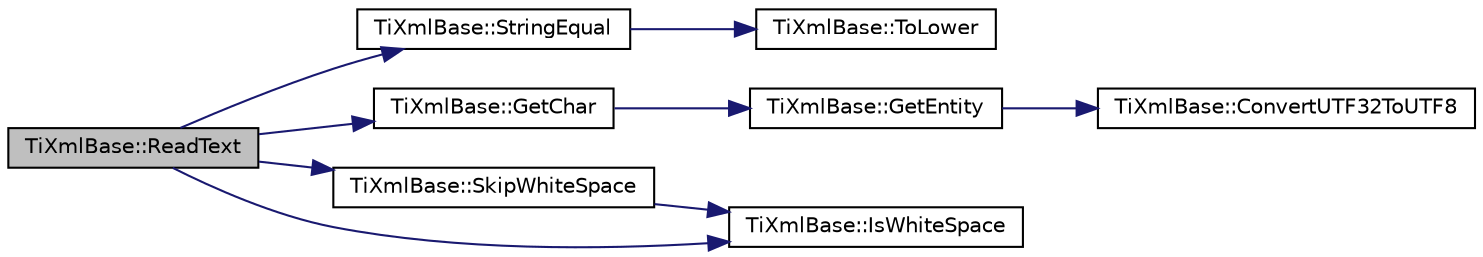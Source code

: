 digraph "TiXmlBase::ReadText"
{
  edge [fontname="Helvetica",fontsize="10",labelfontname="Helvetica",labelfontsize="10"];
  node [fontname="Helvetica",fontsize="10",shape=record];
  rankdir="LR";
  Node1 [label="TiXmlBase::ReadText",height=0.2,width=0.4,color="black", fillcolor="grey75", style="filled" fontcolor="black"];
  Node1 -> Node2 [color="midnightblue",fontsize="10",style="solid",fontname="Helvetica"];
  Node2 [label="TiXmlBase::StringEqual",height=0.2,width=0.4,color="black", fillcolor="white", style="filled",URL="$class_ti_xml_base.html#a51631e6986179558b9e5850723ed165a"];
  Node2 -> Node3 [color="midnightblue",fontsize="10",style="solid",fontname="Helvetica"];
  Node3 [label="TiXmlBase::ToLower",height=0.2,width=0.4,color="black", fillcolor="white", style="filled",URL="$class_ti_xml_base.html#a799f17405a86a5c2029618e85f11a097"];
  Node1 -> Node4 [color="midnightblue",fontsize="10",style="solid",fontname="Helvetica"];
  Node4 [label="TiXmlBase::GetChar",height=0.2,width=0.4,color="black", fillcolor="white", style="filled",URL="$class_ti_xml_base.html#a5b0fde72d6f662ae1fd6303195d2159b"];
  Node4 -> Node5 [color="midnightblue",fontsize="10",style="solid",fontname="Helvetica"];
  Node5 [label="TiXmlBase::GetEntity",height=0.2,width=0.4,color="black", fillcolor="white", style="filled",URL="$class_ti_xml_base.html#ac5c08bf3deffcda0bf8ce2958372b584"];
  Node5 -> Node6 [color="midnightblue",fontsize="10",style="solid",fontname="Helvetica"];
  Node6 [label="TiXmlBase::ConvertUTF32ToUTF8",height=0.2,width=0.4,color="black", fillcolor="white", style="filled",URL="$class_ti_xml_base.html#a07c765e3a7f979d343e646ea797b180b"];
  Node1 -> Node7 [color="midnightblue",fontsize="10",style="solid",fontname="Helvetica"];
  Node7 [label="TiXmlBase::SkipWhiteSpace",height=0.2,width=0.4,color="black", fillcolor="white", style="filled",URL="$class_ti_xml_base.html#ac0c3d66d8a9e6996a1fa016275e16875"];
  Node7 -> Node8 [color="midnightblue",fontsize="10",style="solid",fontname="Helvetica"];
  Node8 [label="TiXmlBase::IsWhiteSpace",height=0.2,width=0.4,color="black", fillcolor="white", style="filled",URL="$class_ti_xml_base.html#af56296d561c0bab4bc8e198cdcf5c48e"];
  Node1 -> Node8 [color="midnightblue",fontsize="10",style="solid",fontname="Helvetica"];
}
